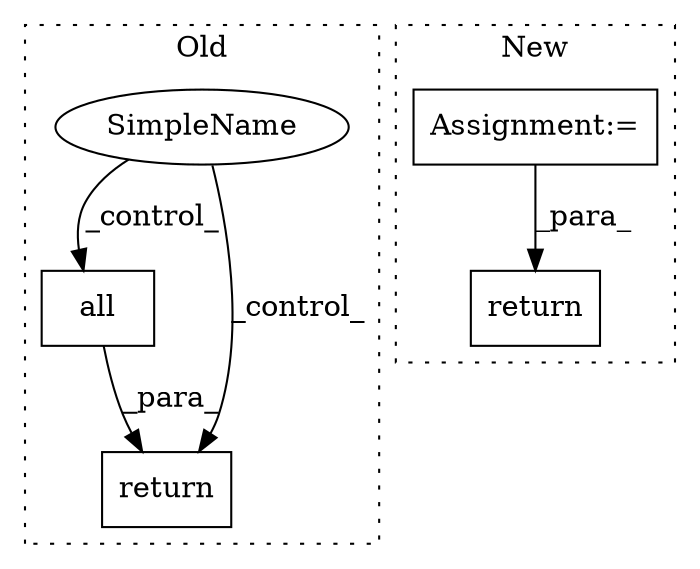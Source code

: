 digraph G {
subgraph cluster0 {
1 [label="all" a="32" s="777,890" l="13,-3" shape="box"];
3 [label="return" a="41" s="770" l="7" shape="box"];
4 [label="SimpleName" a="42" s="" l="" shape="ellipse"];
label = "Old";
style="dotted";
}
subgraph cluster1 {
2 [label="return" a="41" s="939" l="7" shape="box"];
5 [label="Assignment:=" a="7" s="926" l="7" shape="box"];
label = "New";
style="dotted";
}
1 -> 3 [label="_para_"];
4 -> 3 [label="_control_"];
4 -> 1 [label="_control_"];
5 -> 2 [label="_para_"];
}